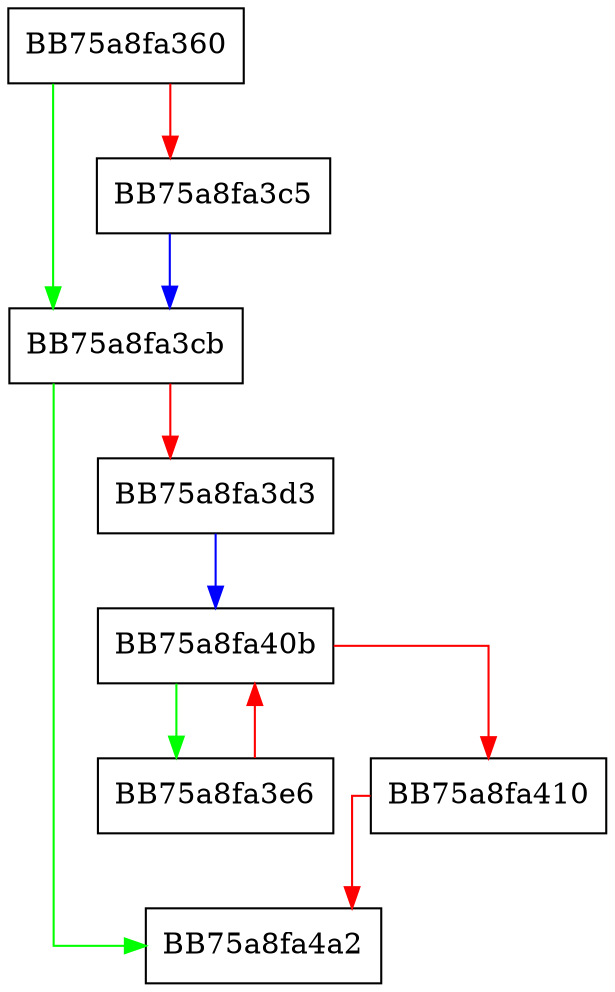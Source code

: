 digraph add_thread_to_throttled_threads_list {
  node [shape="box"];
  graph [splines=ortho];
  BB75a8fa360 -> BB75a8fa3cb [color="green"];
  BB75a8fa360 -> BB75a8fa3c5 [color="red"];
  BB75a8fa3c5 -> BB75a8fa3cb [color="blue"];
  BB75a8fa3cb -> BB75a8fa4a2 [color="green"];
  BB75a8fa3cb -> BB75a8fa3d3 [color="red"];
  BB75a8fa3d3 -> BB75a8fa40b [color="blue"];
  BB75a8fa3e6 -> BB75a8fa40b [color="red"];
  BB75a8fa40b -> BB75a8fa3e6 [color="green"];
  BB75a8fa40b -> BB75a8fa410 [color="red"];
  BB75a8fa410 -> BB75a8fa4a2 [color="red"];
}
